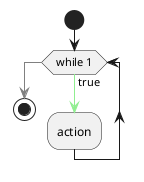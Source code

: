 {
  "sha1": "ipvfr0s3jhemoup00p0rio3w8ynut8l",
  "insertion": {
    "when": "2024-06-03T18:59:31.085Z",
    "user": "plantuml@gmail.com"
  }
}
@startuml
start
while( while 1 ) 
-[#LightGreen]-> true;
	:action;
endwhile
-[#Grey]-> false;
stop
@enduml
